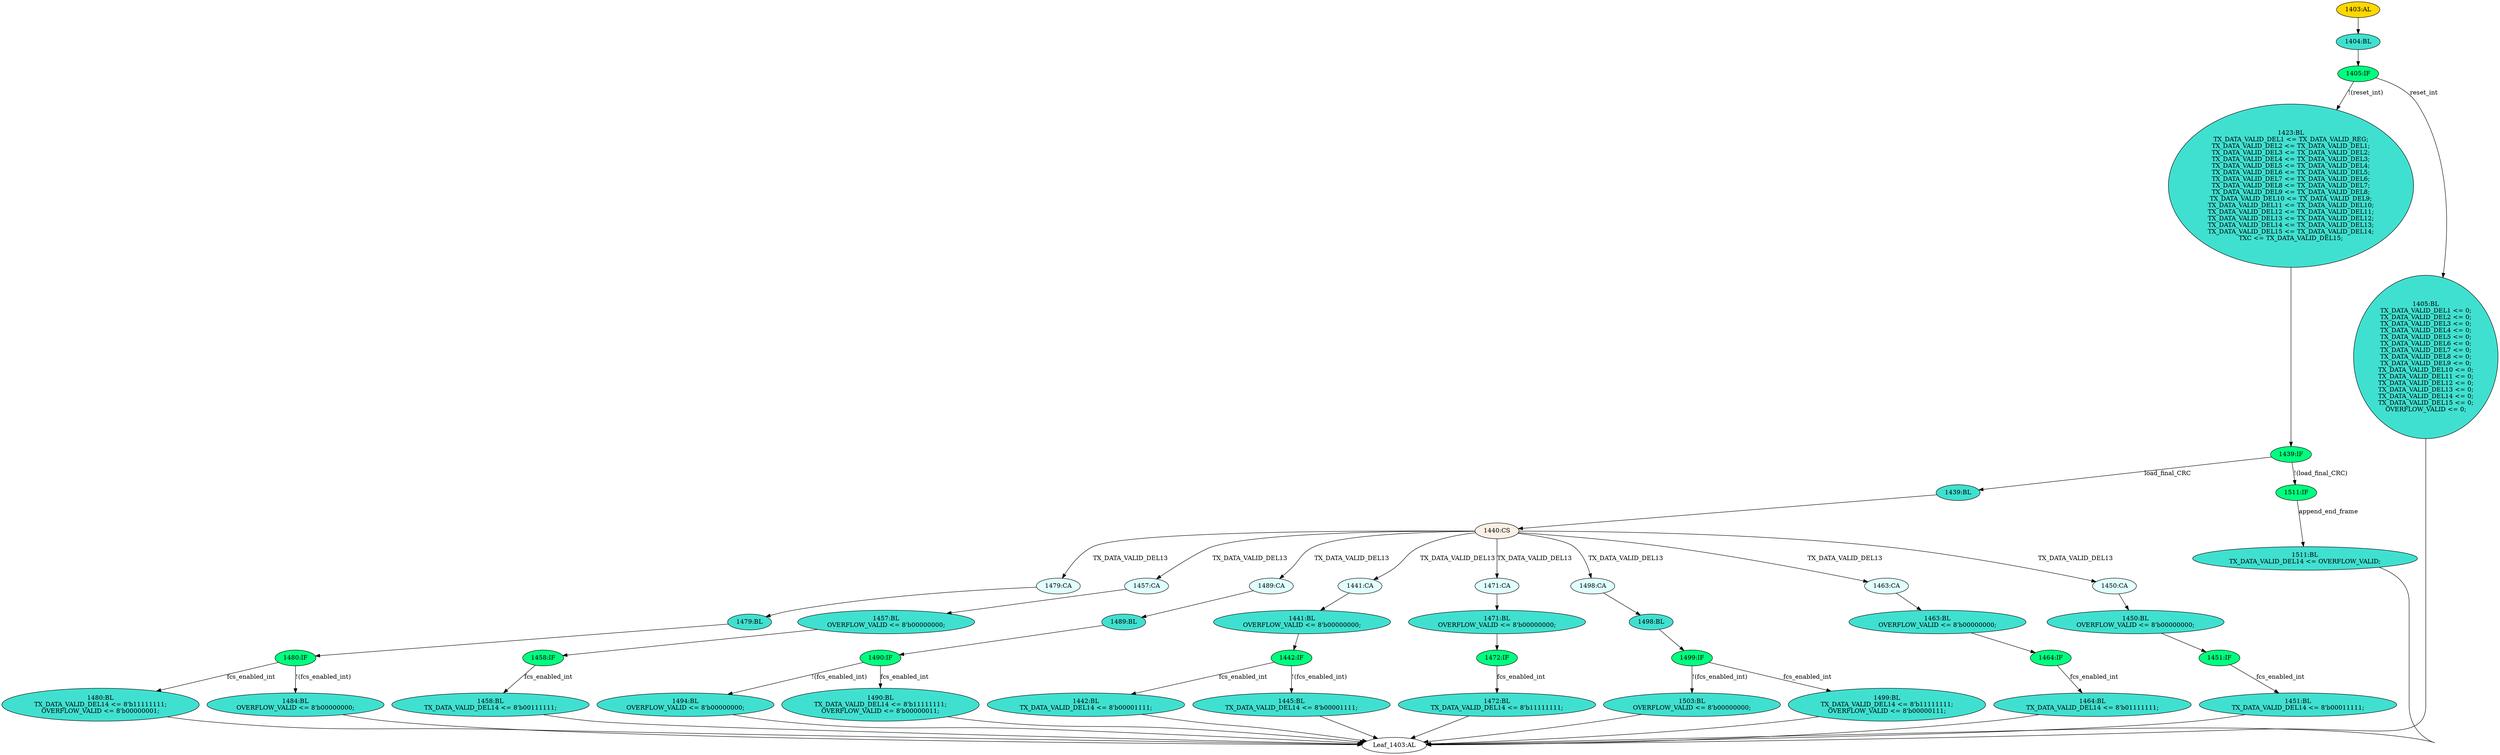 strict digraph "" {
	node [label="\N"];
	"1479:CA"	 [ast="<pyverilog.vparser.ast.Case object at 0x7f2e1311b390>",
		fillcolor=lightcyan,
		label="1479:CA",
		statements="[]",
		style=filled,
		typ=Case];
	"1479:BL"	 [ast="<pyverilog.vparser.ast.Block object at 0x7f2e1311b410>",
		fillcolor=turquoise,
		label="1479:BL",
		statements="[]",
		style=filled,
		typ=Block];
	"1479:CA" -> "1479:BL"	 [cond="[]",
		lineno=None];
	"1423:BL"	 [ast="<pyverilog.vparser.ast.Block object at 0x7f2e12fb1710>",
		fillcolor=turquoise,
		label="1423:BL
TX_DATA_VALID_DEL1 <= TX_DATA_VALID_REG;
TX_DATA_VALID_DEL2 <= TX_DATA_VALID_DEL1;
TX_DATA_VALID_DEL3 <= TX_DATA_VALID_DEL2;
\
TX_DATA_VALID_DEL4 <= TX_DATA_VALID_DEL3;
TX_DATA_VALID_DEL5 <= TX_DATA_VALID_DEL4;
TX_DATA_VALID_DEL6 <= TX_DATA_VALID_DEL5;
TX_\
DATA_VALID_DEL7 <= TX_DATA_VALID_DEL6;
TX_DATA_VALID_DEL8 <= TX_DATA_VALID_DEL7;
TX_DATA_VALID_DEL9 <= TX_DATA_VALID_DEL8;
TX_DATA_\
VALID_DEL10 <= TX_DATA_VALID_DEL9;
TX_DATA_VALID_DEL11 <= TX_DATA_VALID_DEL10;
TX_DATA_VALID_DEL12 <= TX_DATA_VALID_DEL11;
TX_DATA_\
VALID_DEL13 <= TX_DATA_VALID_DEL12;
TX_DATA_VALID_DEL14 <= TX_DATA_VALID_DEL13;
TX_DATA_VALID_DEL15 <= TX_DATA_VALID_DEL14;
TXC <= \
TX_DATA_VALID_DEL15;",
		statements="[<pyverilog.vparser.ast.NonblockingSubstitution object at 0x7f2e1311bad0>, <pyverilog.vparser.ast.NonblockingSubstitution object \
at 0x7f2e1311bc90>, <pyverilog.vparser.ast.NonblockingSubstitution object at 0x7f2e1311be50>, <pyverilog.vparser.ast.NonblockingSubstitution \
object at 0x7f2e12fb0050>, <pyverilog.vparser.ast.NonblockingSubstitution object at 0x7f2e12fb0210>, <pyverilog.vparser.ast.NonblockingSubstitution \
object at 0x7f2e12fb03d0>, <pyverilog.vparser.ast.NonblockingSubstitution object at 0x7f2e12fb0590>, <pyverilog.vparser.ast.NonblockingSubstitution \
object at 0x7f2e12fb0750>, <pyverilog.vparser.ast.NonblockingSubstitution object at 0x7f2e12fb0910>, <pyverilog.vparser.ast.NonblockingSubstitution \
object at 0x7f2e12fb0ad0>, <pyverilog.vparser.ast.NonblockingSubstitution object at 0x7f2e12fb0c90>, <pyverilog.vparser.ast.NonblockingSubstitution \
object at 0x7f2e12fb0e50>, <pyverilog.vparser.ast.NonblockingSubstitution object at 0x7f2e12fb1050>, <pyverilog.vparser.ast.NonblockingSubstitution \
object at 0x7f2e12fb1210>, <pyverilog.vparser.ast.NonblockingSubstitution object at 0x7f2e12fb13d0>, <pyverilog.vparser.ast.NonblockingSubstitution \
object at 0x7f2e12fb1590>]",
		style=filled,
		typ=Block];
	"1439:IF"	 [ast="<pyverilog.vparser.ast.IfStatement object at 0x7f2e12fb1750>",
		fillcolor=springgreen,
		label="1439:IF",
		statements="[]",
		style=filled,
		typ=IfStatement];
	"1423:BL" -> "1439:IF"	 [cond="[]",
		lineno=None];
	"1464:IF"	 [ast="<pyverilog.vparser.ast.IfStatement object at 0x7f2e12fb2e90>",
		fillcolor=springgreen,
		label="1464:IF",
		statements="[]",
		style=filled,
		typ=IfStatement];
	"1464:BL"	 [ast="<pyverilog.vparser.ast.Block object at 0x7f2e12fb2ed0>",
		fillcolor=turquoise,
		label="1464:BL
TX_DATA_VALID_DEL14 <= 8'b01111111;",
		statements="[<pyverilog.vparser.ast.NonblockingSubstitution object at 0x7f2e12fb2f10>]",
		style=filled,
		typ=Block];
	"1464:IF" -> "1464:BL"	 [cond="['fcs_enabled_int']",
		label=fcs_enabled_int,
		lineno=1464];
	"1503:BL"	 [ast="<pyverilog.vparser.ast.Block object at 0x7f2e12fb4110>",
		fillcolor=turquoise,
		label="1503:BL
OVERFLOW_VALID <= 8'b00000000;",
		statements="[<pyverilog.vparser.ast.NonblockingSubstitution object at 0x7f2e12fb4150>]",
		style=filled,
		typ=Block];
	"Leaf_1403:AL"	 [def_var="['TX_DATA_VALID_DEL4', 'TX_DATA_VALID_DEL5', 'TX_DATA_VALID_DEL14', 'TX_DATA_VALID_DEL7', 'TX_DATA_VALID_DEL12', 'TX_DATA_VALID_\
DEL1', 'TX_DATA_VALID_DEL2', 'TX_DATA_VALID_DEL3', 'TX_DATA_VALID_DEL8', 'TX_DATA_VALID_DEL11', 'TXC', 'TX_DATA_VALID_DEL6', 'TX_\
DATA_VALID_DEL9', 'TX_DATA_VALID_DEL15', 'TX_DATA_VALID_DEL10', 'OVERFLOW_VALID', 'TX_DATA_VALID_DEL13']",
		label="Leaf_1403:AL"];
	"1503:BL" -> "Leaf_1403:AL"	 [cond="[]",
		lineno=None];
	"1439:BL"	 [ast="<pyverilog.vparser.ast.Block object at 0x7f2e12fb1a90>",
		fillcolor=turquoise,
		label="1439:BL",
		statements="[]",
		style=filled,
		typ=Block];
	"1440:CS"	 [ast="<pyverilog.vparser.ast.CaseStatement object at 0x7f2e12fb1ad0>",
		fillcolor=linen,
		label="1440:CS",
		statements="[]",
		style=filled,
		typ=CaseStatement];
	"1439:BL" -> "1440:CS"	 [cond="[]",
		lineno=None];
	"1498:BL"	 [ast="<pyverilog.vparser.ast.Block object at 0x7f2e12fb4090>",
		fillcolor=turquoise,
		label="1498:BL",
		statements="[]",
		style=filled,
		typ=Block];
	"1499:IF"	 [ast="<pyverilog.vparser.ast.IfStatement object at 0x7f2e12fb40d0>",
		fillcolor=springgreen,
		label="1499:IF",
		statements="[]",
		style=filled,
		typ=IfStatement];
	"1498:BL" -> "1499:IF"	 [cond="[]",
		lineno=None];
	"1471:BL"	 [ast="<pyverilog.vparser.ast.Block object at 0x7f2e12fb33d0>",
		fillcolor=turquoise,
		label="1471:BL
OVERFLOW_VALID <= 8'b00000000;",
		statements="[<pyverilog.vparser.ast.NonblockingSubstitution object at 0x7f2e12fb3710>]",
		style=filled,
		typ=Block];
	"1472:IF"	 [ast="<pyverilog.vparser.ast.IfStatement object at 0x7f2e12fb3410>",
		fillcolor=springgreen,
		label="1472:IF",
		statements="[]",
		style=filled,
		typ=IfStatement];
	"1471:BL" -> "1472:IF"	 [cond="[]",
		lineno=None];
	"1451:IF"	 [ast="<pyverilog.vparser.ast.IfStatement object at 0x7f2e12fb2410>",
		fillcolor=springgreen,
		label="1451:IF",
		statements="[]",
		style=filled,
		typ=IfStatement];
	"1451:BL"	 [ast="<pyverilog.vparser.ast.Block object at 0x7f2e12fb2450>",
		fillcolor=turquoise,
		label="1451:BL
TX_DATA_VALID_DEL14 <= 8'b00011111;",
		statements="[<pyverilog.vparser.ast.NonblockingSubstitution object at 0x7f2e12fb2490>]",
		style=filled,
		typ=Block];
	"1451:IF" -> "1451:BL"	 [cond="['fcs_enabled_int']",
		label=fcs_enabled_int,
		lineno=1451];
	"1441:BL"	 [ast="<pyverilog.vparser.ast.Block object at 0x7f2e12fb1c50>",
		fillcolor=turquoise,
		label="1441:BL
OVERFLOW_VALID <= 8'b00000000;",
		statements="[<pyverilog.vparser.ast.NonblockingSubstitution object at 0x7f2e12fb21d0>]",
		style=filled,
		typ=Block];
	"1442:IF"	 [ast="<pyverilog.vparser.ast.IfStatement object at 0x7f2e12fb1c90>",
		fillcolor=springgreen,
		label="1442:IF",
		statements="[]",
		style=filled,
		typ=IfStatement];
	"1441:BL" -> "1442:IF"	 [cond="[]",
		lineno=None];
	"1472:BL"	 [ast="<pyverilog.vparser.ast.Block object at 0x7f2e12fb3450>",
		fillcolor=turquoise,
		label="1472:BL
TX_DATA_VALID_DEL14 <= 8'b11111111;",
		statements="[<pyverilog.vparser.ast.NonblockingSubstitution object at 0x7f2e12fb3490>]",
		style=filled,
		typ=Block];
	"1472:BL" -> "Leaf_1403:AL"	 [cond="[]",
		lineno=None];
	"1494:BL"	 [ast="<pyverilog.vparser.ast.Block object at 0x7f2e12fb3990>",
		fillcolor=turquoise,
		label="1494:BL
OVERFLOW_VALID <= 8'b00000000;",
		statements="[<pyverilog.vparser.ast.NonblockingSubstitution object at 0x7f2e12fb39d0>]",
		style=filled,
		typ=Block];
	"1494:BL" -> "Leaf_1403:AL"	 [cond="[]",
		lineno=None];
	"1442:BL"	 [ast="<pyverilog.vparser.ast.Block object at 0x7f2e12fb1f10>",
		fillcolor=turquoise,
		label="1442:BL
TX_DATA_VALID_DEL14 <= 8'b00001111;",
		statements="[<pyverilog.vparser.ast.NonblockingSubstitution object at 0x7f2e12fb1f50>]",
		style=filled,
		typ=Block];
	"1442:BL" -> "Leaf_1403:AL"	 [cond="[]",
		lineno=None];
	"1404:BL"	 [ast="<pyverilog.vparser.ast.Block object at 0x7f2e12fb4850>",
		fillcolor=turquoise,
		label="1404:BL",
		statements="[]",
		style=filled,
		typ=Block];
	"1405:IF"	 [ast="<pyverilog.vparser.ast.IfStatement object at 0x7f2e12fb4890>",
		fillcolor=springgreen,
		label="1405:IF",
		statements="[]",
		style=filled,
		typ=IfStatement];
	"1404:BL" -> "1405:IF"	 [cond="[]",
		lineno=None];
	"1464:BL" -> "Leaf_1403:AL"	 [cond="[]",
		lineno=None];
	"1463:BL"	 [ast="<pyverilog.vparser.ast.Block object at 0x7f2e12fb2e50>",
		fillcolor=turquoise,
		label="1463:BL
OVERFLOW_VALID <= 8'b00000000;",
		statements="[<pyverilog.vparser.ast.NonblockingSubstitution object at 0x7f2e12fb31d0>]",
		style=filled,
		typ=Block];
	"1463:BL" -> "1464:IF"	 [cond="[]",
		lineno=None];
	"1457:CA"	 [ast="<pyverilog.vparser.ast.Case object at 0x7f2e12fb2890>",
		fillcolor=lightcyan,
		label="1457:CA",
		statements="[]",
		style=filled,
		typ=Case];
	"1457:BL"	 [ast="<pyverilog.vparser.ast.Block object at 0x7f2e12fb2910>",
		fillcolor=turquoise,
		label="1457:BL
OVERFLOW_VALID <= 8'b00000000;",
		statements="[<pyverilog.vparser.ast.NonblockingSubstitution object at 0x7f2e12fb2c50>]",
		style=filled,
		typ=Block];
	"1457:CA" -> "1457:BL"	 [cond="[]",
		lineno=None];
	"1440:CS" -> "1479:CA"	 [cond="['TX_DATA_VALID_DEL13']",
		label=TX_DATA_VALID_DEL13,
		lineno=1440];
	"1440:CS" -> "1457:CA"	 [cond="['TX_DATA_VALID_DEL13']",
		label=TX_DATA_VALID_DEL13,
		lineno=1440];
	"1489:CA"	 [ast="<pyverilog.vparser.ast.Case object at 0x7f2e12fb3890>",
		fillcolor=lightcyan,
		label="1489:CA",
		statements="[]",
		style=filled,
		typ=Case];
	"1440:CS" -> "1489:CA"	 [cond="['TX_DATA_VALID_DEL13']",
		label=TX_DATA_VALID_DEL13,
		lineno=1440];
	"1441:CA"	 [ast="<pyverilog.vparser.ast.Case object at 0x7f2e12fb1bd0>",
		fillcolor=lightcyan,
		label="1441:CA",
		statements="[]",
		style=filled,
		typ=Case];
	"1440:CS" -> "1441:CA"	 [cond="['TX_DATA_VALID_DEL13']",
		label=TX_DATA_VALID_DEL13,
		lineno=1440];
	"1471:CA"	 [ast="<pyverilog.vparser.ast.Case object at 0x7f2e12fb3350>",
		fillcolor=lightcyan,
		label="1471:CA",
		statements="[]",
		style=filled,
		typ=Case];
	"1440:CS" -> "1471:CA"	 [cond="['TX_DATA_VALID_DEL13']",
		label=TX_DATA_VALID_DEL13,
		lineno=1440];
	"1498:CA"	 [ast="<pyverilog.vparser.ast.Case object at 0x7f2e12fb3fd0>",
		fillcolor=lightcyan,
		label="1498:CA",
		statements="[]",
		style=filled,
		typ=Case];
	"1440:CS" -> "1498:CA"	 [cond="['TX_DATA_VALID_DEL13']",
		label=TX_DATA_VALID_DEL13,
		lineno=1440];
	"1463:CA"	 [ast="<pyverilog.vparser.ast.Case object at 0x7f2e12fb2dd0>",
		fillcolor=lightcyan,
		label="1463:CA",
		statements="[]",
		style=filled,
		typ=Case];
	"1440:CS" -> "1463:CA"	 [cond="['TX_DATA_VALID_DEL13']",
		label=TX_DATA_VALID_DEL13,
		lineno=1440];
	"1450:CA"	 [ast="<pyverilog.vparser.ast.Case object at 0x7f2e12fb2350>",
		fillcolor=lightcyan,
		label="1450:CA",
		statements="[]",
		style=filled,
		typ=Case];
	"1440:CS" -> "1450:CA"	 [cond="['TX_DATA_VALID_DEL13']",
		label=TX_DATA_VALID_DEL13,
		lineno=1440];
	"1499:IF" -> "1503:BL"	 [cond="['fcs_enabled_int']",
		label="!(fcs_enabled_int)",
		lineno=1499];
	"1499:BL"	 [ast="<pyverilog.vparser.ast.Block object at 0x7f2e12fb4350>",
		fillcolor=turquoise,
		label="1499:BL
TX_DATA_VALID_DEL14 <= 8'b11111111;
OVERFLOW_VALID <= 8'b00000111;",
		statements="[<pyverilog.vparser.ast.NonblockingSubstitution object at 0x7f2e12fb4390>, <pyverilog.vparser.ast.NonblockingSubstitution object \
at 0x7f2e12fb4510>]",
		style=filled,
		typ=Block];
	"1499:IF" -> "1499:BL"	 [cond="['fcs_enabled_int']",
		label=fcs_enabled_int,
		lineno=1499];
	"1489:BL"	 [ast="<pyverilog.vparser.ast.Block object at 0x7f2e12fb3910>",
		fillcolor=turquoise,
		label="1489:BL",
		statements="[]",
		style=filled,
		typ=Block];
	"1489:CA" -> "1489:BL"	 [cond="[]",
		lineno=None];
	"1405:BL"	 [ast="<pyverilog.vparser.ast.Block object at 0x7f2e12fb48d0>",
		fillcolor=turquoise,
		label="1405:BL
TX_DATA_VALID_DEL1 <= 0;
TX_DATA_VALID_DEL2 <= 0;
TX_DATA_VALID_DEL3 <= 0;
TX_DATA_VALID_DEL4 <= 0;
TX_DATA_VALID_DEL5 <= \
0;
TX_DATA_VALID_DEL6 <= 0;
TX_DATA_VALID_DEL7 <= 0;
TX_DATA_VALID_DEL8 <= 0;
TX_DATA_VALID_DEL9 <= 0;
TX_DATA_VALID_DEL10 <= 0;
\
TX_DATA_VALID_DEL11 <= 0;
TX_DATA_VALID_DEL12 <= 0;
TX_DATA_VALID_DEL13 <= 0;
TX_DATA_VALID_DEL14 <= 0;
TX_DATA_VALID_DEL15 <= 0;
\
OVERFLOW_VALID <= 0;",
		statements="[<pyverilog.vparser.ast.NonblockingSubstitution object at 0x7f2e12fb4910>, <pyverilog.vparser.ast.NonblockingSubstitution object \
at 0x7f2e12fb4a90>, <pyverilog.vparser.ast.NonblockingSubstitution object at 0x7f2e12fb4c10>, <pyverilog.vparser.ast.NonblockingSubstitution \
object at 0x7f2e12fb4d90>, <pyverilog.vparser.ast.NonblockingSubstitution object at 0x7f2e12fb4f10>, <pyverilog.vparser.ast.NonblockingSubstitution \
object at 0x7f2e12fb50d0>, <pyverilog.vparser.ast.NonblockingSubstitution object at 0x7f2e12fb5250>, <pyverilog.vparser.ast.NonblockingSubstitution \
object at 0x7f2e12fb53d0>, <pyverilog.vparser.ast.NonblockingSubstitution object at 0x7f2e12fb5550>, <pyverilog.vparser.ast.NonblockingSubstitution \
object at 0x7f2e12fb56d0>, <pyverilog.vparser.ast.NonblockingSubstitution object at 0x7f2e12fb5850>, <pyverilog.vparser.ast.NonblockingSubstitution \
object at 0x7f2e12fb59d0>, <pyverilog.vparser.ast.NonblockingSubstitution object at 0x7f2e12fb5b50>, <pyverilog.vparser.ast.NonblockingSubstitution \
object at 0x7f2e12fb5cd0>, <pyverilog.vparser.ast.NonblockingSubstitution object at 0x7f2e12fb5e50>, <pyverilog.vparser.ast.NonblockingSubstitution \
object at 0x7f2e12fb5fd0>]",
		style=filled,
		typ=Block];
	"1405:BL" -> "Leaf_1403:AL"	 [cond="[]",
		lineno=None];
	"1480:BL"	 [ast="<pyverilog.vparser.ast.Block object at 0x7f2e1311b6d0>",
		fillcolor=turquoise,
		label="1480:BL
TX_DATA_VALID_DEL14 <= 8'b11111111;
OVERFLOW_VALID <= 8'b00000001;",
		statements="[<pyverilog.vparser.ast.NonblockingSubstitution object at 0x7f2e1311b710>, <pyverilog.vparser.ast.NonblockingSubstitution object \
at 0x7f2e1311b890>]",
		style=filled,
		typ=Block];
	"1480:BL" -> "Leaf_1403:AL"	 [cond="[]",
		lineno=None];
	"1458:IF"	 [ast="<pyverilog.vparser.ast.IfStatement object at 0x7f2e12fb2950>",
		fillcolor=springgreen,
		label="1458:IF",
		statements="[]",
		style=filled,
		typ=IfStatement];
	"1458:BL"	 [ast="<pyverilog.vparser.ast.Block object at 0x7f2e12fb2990>",
		fillcolor=turquoise,
		label="1458:BL
TX_DATA_VALID_DEL14 <= 8'b00111111;",
		statements="[<pyverilog.vparser.ast.NonblockingSubstitution object at 0x7f2e12fb29d0>]",
		style=filled,
		typ=Block];
	"1458:IF" -> "1458:BL"	 [cond="['fcs_enabled_int']",
		label=fcs_enabled_int,
		lineno=1458];
	"1450:BL"	 [ast="<pyverilog.vparser.ast.Block object at 0x7f2e12fb23d0>",
		fillcolor=turquoise,
		label="1450:BL
OVERFLOW_VALID <= 8'b00000000;",
		statements="[<pyverilog.vparser.ast.NonblockingSubstitution object at 0x7f2e12fb2710>]",
		style=filled,
		typ=Block];
	"1450:BL" -> "1451:IF"	 [cond="[]",
		lineno=None];
	"1499:BL" -> "Leaf_1403:AL"	 [cond="[]",
		lineno=None];
	"1403:AL"	 [ast="<pyverilog.vparser.ast.Always object at 0x7f2e12fb6250>",
		clk_sens=True,
		fillcolor=gold,
		label="1403:AL",
		sens="['TX_CLK', 'reset_int']",
		statements="[]",
		style=filled,
		typ=Always,
		use_var="['TX_DATA_VALID_DEL4', 'TX_DATA_VALID_DEL5', 'TX_DATA_VALID_DEL14', 'TX_DATA_VALID_DEL15', 'TX_DATA_VALID_DEL12', 'TX_DATA_VALID_\
DEL13', 'TX_DATA_VALID_DEL10', 'TX_DATA_VALID_DEL11', 'TX_DATA_VALID_DEL8', 'TX_DATA_VALID_DEL3', 'append_end_frame', 'TX_DATA_VALID_\
DEL6', 'TX_DATA_VALID_DEL9', 'load_final_CRC', 'reset_int', 'fcs_enabled_int', 'OVERFLOW_VALID', 'TX_DATA_VALID_DEL2', 'TX_DATA_\
VALID_DEL1', 'TX_DATA_VALID_DEL7', 'TX_DATA_VALID_REG']"];
	"1403:AL" -> "1404:BL"	 [cond="[]",
		lineno=None];
	"1480:IF"	 [ast="<pyverilog.vparser.ast.IfStatement object at 0x7f2e1311b450>",
		fillcolor=springgreen,
		label="1480:IF",
		statements="[]",
		style=filled,
		typ=IfStatement];
	"1479:BL" -> "1480:IF"	 [cond="[]",
		lineno=None];
	"1490:IF"	 [ast="<pyverilog.vparser.ast.IfStatement object at 0x7f2e12fb3950>",
		fillcolor=springgreen,
		label="1490:IF",
		statements="[]",
		style=filled,
		typ=IfStatement];
	"1490:IF" -> "1494:BL"	 [cond="['fcs_enabled_int']",
		label="!(fcs_enabled_int)",
		lineno=1490];
	"1490:BL"	 [ast="<pyverilog.vparser.ast.Block object at 0x7f2e12fb3bd0>",
		fillcolor=turquoise,
		label="1490:BL
TX_DATA_VALID_DEL14 <= 8'b11111111;
OVERFLOW_VALID <= 8'b00000011;",
		statements="[<pyverilog.vparser.ast.NonblockingSubstitution object at 0x7f2e12fb3c10>, <pyverilog.vparser.ast.NonblockingSubstitution object \
at 0x7f2e12fb3d90>]",
		style=filled,
		typ=Block];
	"1490:IF" -> "1490:BL"	 [cond="['fcs_enabled_int']",
		label=fcs_enabled_int,
		lineno=1490];
	"1441:CA" -> "1441:BL"	 [cond="[]",
		lineno=None];
	"1445:BL"	 [ast="<pyverilog.vparser.ast.Block object at 0x7f2e12fb1cd0>",
		fillcolor=turquoise,
		label="1445:BL
TX_DATA_VALID_DEL14 <= 8'b00001111;",
		statements="[<pyverilog.vparser.ast.NonblockingSubstitution object at 0x7f2e12fb1d10>]",
		style=filled,
		typ=Block];
	"1445:BL" -> "Leaf_1403:AL"	 [cond="[]",
		lineno=None];
	"1511:BL"	 [ast="<pyverilog.vparser.ast.Block object at 0x7f2e12fb17d0>",
		fillcolor=turquoise,
		label="1511:BL
TX_DATA_VALID_DEL14 <= OVERFLOW_VALID;",
		statements="[<pyverilog.vparser.ast.NonblockingSubstitution object at 0x7f2e12fb1810>]",
		style=filled,
		typ=Block];
	"1511:BL" -> "Leaf_1403:AL"	 [cond="[]",
		lineno=None];
	"1471:CA" -> "1471:BL"	 [cond="[]",
		lineno=None];
	"1498:CA" -> "1498:BL"	 [cond="[]",
		lineno=None];
	"1405:IF" -> "1423:BL"	 [cond="['reset_int']",
		label="!(reset_int)",
		lineno=1405];
	"1405:IF" -> "1405:BL"	 [cond="['reset_int']",
		label=reset_int,
		lineno=1405];
	"1451:BL" -> "Leaf_1403:AL"	 [cond="[]",
		lineno=None];
	"1442:IF" -> "1442:BL"	 [cond="['fcs_enabled_int']",
		label=fcs_enabled_int,
		lineno=1442];
	"1442:IF" -> "1445:BL"	 [cond="['fcs_enabled_int']",
		label="!(fcs_enabled_int)",
		lineno=1442];
	"1463:CA" -> "1463:BL"	 [cond="[]",
		lineno=None];
	"1480:IF" -> "1480:BL"	 [cond="['fcs_enabled_int']",
		label=fcs_enabled_int,
		lineno=1480];
	"1484:BL"	 [ast="<pyverilog.vparser.ast.Block object at 0x7f2e1311b490>",
		fillcolor=turquoise,
		label="1484:BL
OVERFLOW_VALID <= 8'b00000000;",
		statements="[<pyverilog.vparser.ast.NonblockingSubstitution object at 0x7f2e1311b4d0>]",
		style=filled,
		typ=Block];
	"1480:IF" -> "1484:BL"	 [cond="['fcs_enabled_int']",
		label="!(fcs_enabled_int)",
		lineno=1480];
	"1511:IF"	 [ast="<pyverilog.vparser.ast.IfStatement object at 0x7f2e12fb1790>",
		fillcolor=springgreen,
		label="1511:IF",
		statements="[]",
		style=filled,
		typ=IfStatement];
	"1511:IF" -> "1511:BL"	 [cond="['append_end_frame']",
		label=append_end_frame,
		lineno=1511];
	"1484:BL" -> "Leaf_1403:AL"	 [cond="[]",
		lineno=None];
	"1489:BL" -> "1490:IF"	 [cond="[]",
		lineno=None];
	"1458:BL" -> "Leaf_1403:AL"	 [cond="[]",
		lineno=None];
	"1472:IF" -> "1472:BL"	 [cond="['fcs_enabled_int']",
		label=fcs_enabled_int,
		lineno=1472];
	"1450:CA" -> "1450:BL"	 [cond="[]",
		lineno=None];
	"1439:IF" -> "1439:BL"	 [cond="['load_final_CRC']",
		label=load_final_CRC,
		lineno=1439];
	"1439:IF" -> "1511:IF"	 [cond="['load_final_CRC']",
		label="!(load_final_CRC)",
		lineno=1439];
	"1490:BL" -> "Leaf_1403:AL"	 [cond="[]",
		lineno=None];
	"1457:BL" -> "1458:IF"	 [cond="[]",
		lineno=None];
}

